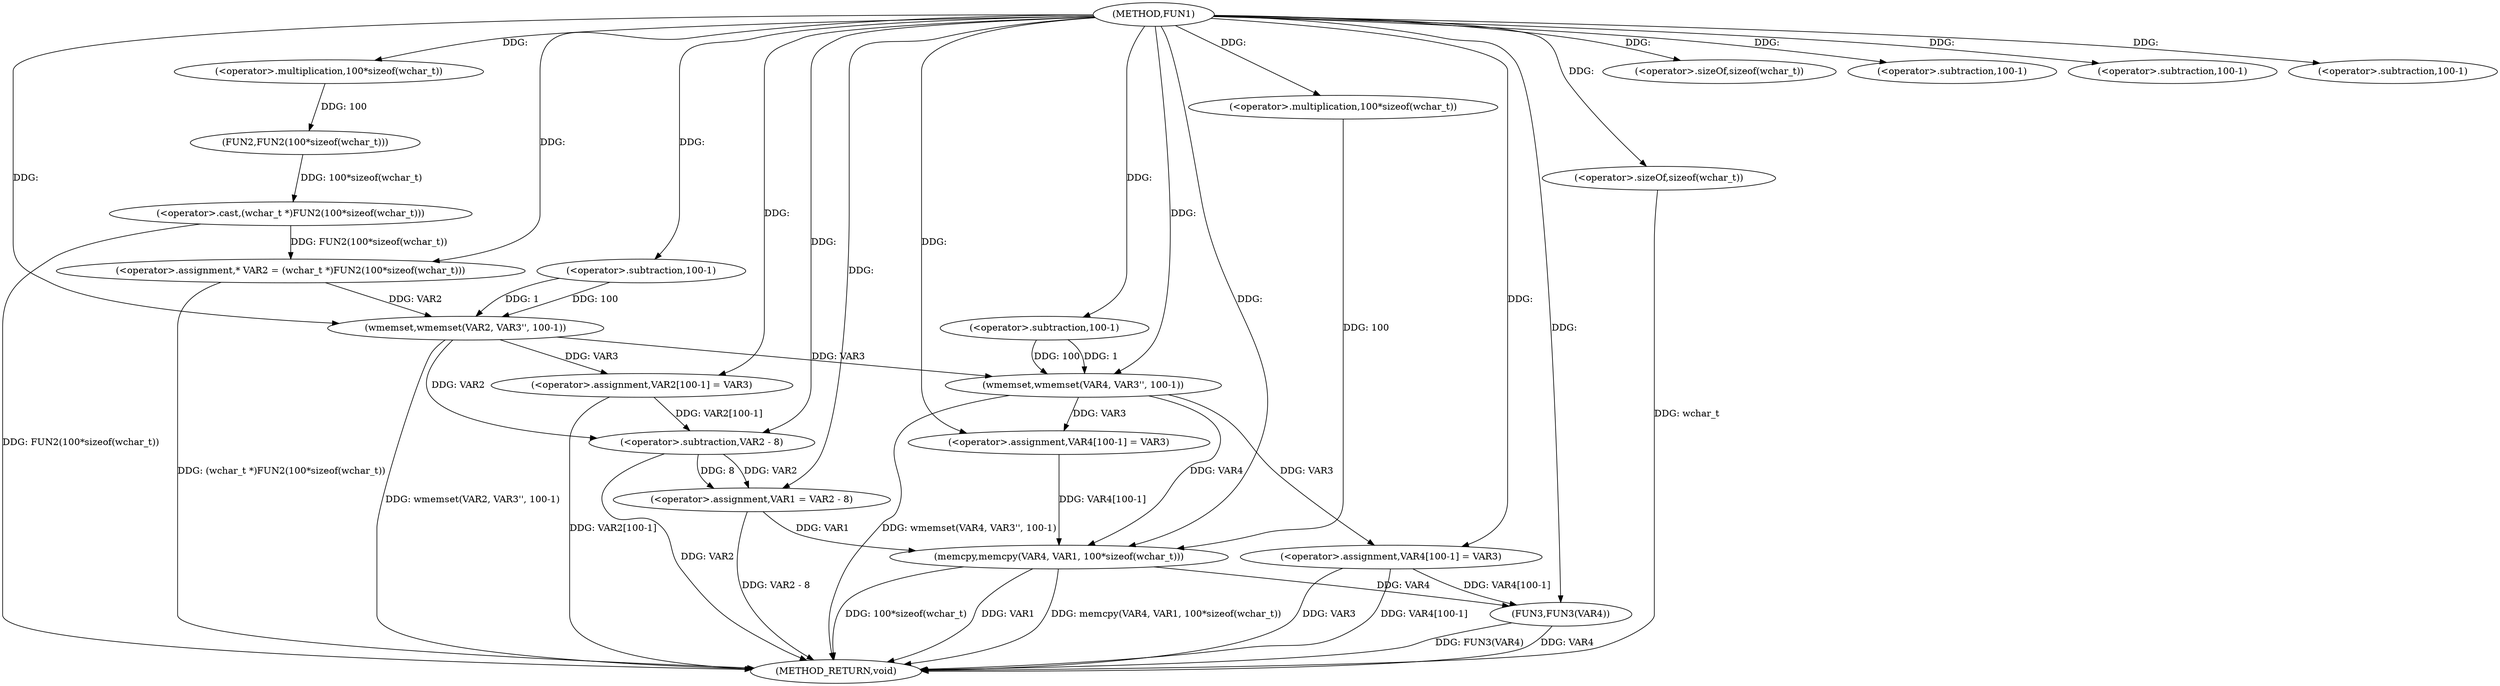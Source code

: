 digraph FUN1 {  
"1000100" [label = "(METHOD,FUN1)" ]
"1000162" [label = "(METHOD_RETURN,void)" ]
"1000104" [label = "(<operator>.assignment,* VAR2 = (wchar_t *)FUN2(100*sizeof(wchar_t)))" ]
"1000106" [label = "(<operator>.cast,(wchar_t *)FUN2(100*sizeof(wchar_t)))" ]
"1000108" [label = "(FUN2,FUN2(100*sizeof(wchar_t)))" ]
"1000109" [label = "(<operator>.multiplication,100*sizeof(wchar_t))" ]
"1000111" [label = "(<operator>.sizeOf,sizeof(wchar_t))" ]
"1000113" [label = "(wmemset,wmemset(VAR2, VAR3'', 100-1))" ]
"1000116" [label = "(<operator>.subtraction,100-1)" ]
"1000119" [label = "(<operator>.assignment,VAR2[100-1] = VAR3)" ]
"1000122" [label = "(<operator>.subtraction,100-1)" ]
"1000126" [label = "(<operator>.assignment,VAR1 = VAR2 - 8)" ]
"1000128" [label = "(<operator>.subtraction,VAR2 - 8)" ]
"1000133" [label = "(wmemset,wmemset(VAR4, VAR3'', 100-1))" ]
"1000136" [label = "(<operator>.subtraction,100-1)" ]
"1000139" [label = "(<operator>.assignment,VAR4[100-1] = VAR3)" ]
"1000142" [label = "(<operator>.subtraction,100-1)" ]
"1000146" [label = "(memcpy,memcpy(VAR4, VAR1, 100*sizeof(wchar_t)))" ]
"1000149" [label = "(<operator>.multiplication,100*sizeof(wchar_t))" ]
"1000151" [label = "(<operator>.sizeOf,sizeof(wchar_t))" ]
"1000153" [label = "(<operator>.assignment,VAR4[100-1] = VAR3)" ]
"1000156" [label = "(<operator>.subtraction,100-1)" ]
"1000160" [label = "(FUN3,FUN3(VAR4))" ]
  "1000153" -> "1000162"  [ label = "DDG: VAR3"] 
  "1000106" -> "1000162"  [ label = "DDG: FUN2(100*sizeof(wchar_t))"] 
  "1000160" -> "1000162"  [ label = "DDG: FUN3(VAR4)"] 
  "1000151" -> "1000162"  [ label = "DDG: wchar_t"] 
  "1000128" -> "1000162"  [ label = "DDG: VAR2"] 
  "1000133" -> "1000162"  [ label = "DDG: wmemset(VAR4, VAR3'', 100-1)"] 
  "1000153" -> "1000162"  [ label = "DDG: VAR4[100-1]"] 
  "1000146" -> "1000162"  [ label = "DDG: memcpy(VAR4, VAR1, 100*sizeof(wchar_t))"] 
  "1000160" -> "1000162"  [ label = "DDG: VAR4"] 
  "1000104" -> "1000162"  [ label = "DDG: (wchar_t *)FUN2(100*sizeof(wchar_t))"] 
  "1000146" -> "1000162"  [ label = "DDG: 100*sizeof(wchar_t)"] 
  "1000146" -> "1000162"  [ label = "DDG: VAR1"] 
  "1000113" -> "1000162"  [ label = "DDG: wmemset(VAR2, VAR3'', 100-1)"] 
  "1000119" -> "1000162"  [ label = "DDG: VAR2[100-1]"] 
  "1000126" -> "1000162"  [ label = "DDG: VAR2 - 8"] 
  "1000106" -> "1000104"  [ label = "DDG: FUN2(100*sizeof(wchar_t))"] 
  "1000100" -> "1000104"  [ label = "DDG: "] 
  "1000108" -> "1000106"  [ label = "DDG: 100*sizeof(wchar_t)"] 
  "1000109" -> "1000108"  [ label = "DDG: 100"] 
  "1000100" -> "1000109"  [ label = "DDG: "] 
  "1000100" -> "1000111"  [ label = "DDG: "] 
  "1000104" -> "1000113"  [ label = "DDG: VAR2"] 
  "1000100" -> "1000113"  [ label = "DDG: "] 
  "1000116" -> "1000113"  [ label = "DDG: 100"] 
  "1000116" -> "1000113"  [ label = "DDG: 1"] 
  "1000100" -> "1000116"  [ label = "DDG: "] 
  "1000113" -> "1000119"  [ label = "DDG: VAR3"] 
  "1000100" -> "1000119"  [ label = "DDG: "] 
  "1000100" -> "1000122"  [ label = "DDG: "] 
  "1000128" -> "1000126"  [ label = "DDG: VAR2"] 
  "1000128" -> "1000126"  [ label = "DDG: 8"] 
  "1000100" -> "1000126"  [ label = "DDG: "] 
  "1000113" -> "1000128"  [ label = "DDG: VAR2"] 
  "1000119" -> "1000128"  [ label = "DDG: VAR2[100-1]"] 
  "1000100" -> "1000128"  [ label = "DDG: "] 
  "1000100" -> "1000133"  [ label = "DDG: "] 
  "1000113" -> "1000133"  [ label = "DDG: VAR3"] 
  "1000136" -> "1000133"  [ label = "DDG: 100"] 
  "1000136" -> "1000133"  [ label = "DDG: 1"] 
  "1000100" -> "1000136"  [ label = "DDG: "] 
  "1000133" -> "1000139"  [ label = "DDG: VAR3"] 
  "1000100" -> "1000139"  [ label = "DDG: "] 
  "1000100" -> "1000142"  [ label = "DDG: "] 
  "1000139" -> "1000146"  [ label = "DDG: VAR4[100-1]"] 
  "1000133" -> "1000146"  [ label = "DDG: VAR4"] 
  "1000100" -> "1000146"  [ label = "DDG: "] 
  "1000126" -> "1000146"  [ label = "DDG: VAR1"] 
  "1000149" -> "1000146"  [ label = "DDG: 100"] 
  "1000100" -> "1000149"  [ label = "DDG: "] 
  "1000100" -> "1000151"  [ label = "DDG: "] 
  "1000100" -> "1000153"  [ label = "DDG: "] 
  "1000133" -> "1000153"  [ label = "DDG: VAR3"] 
  "1000100" -> "1000156"  [ label = "DDG: "] 
  "1000153" -> "1000160"  [ label = "DDG: VAR4[100-1]"] 
  "1000146" -> "1000160"  [ label = "DDG: VAR4"] 
  "1000100" -> "1000160"  [ label = "DDG: "] 
}

